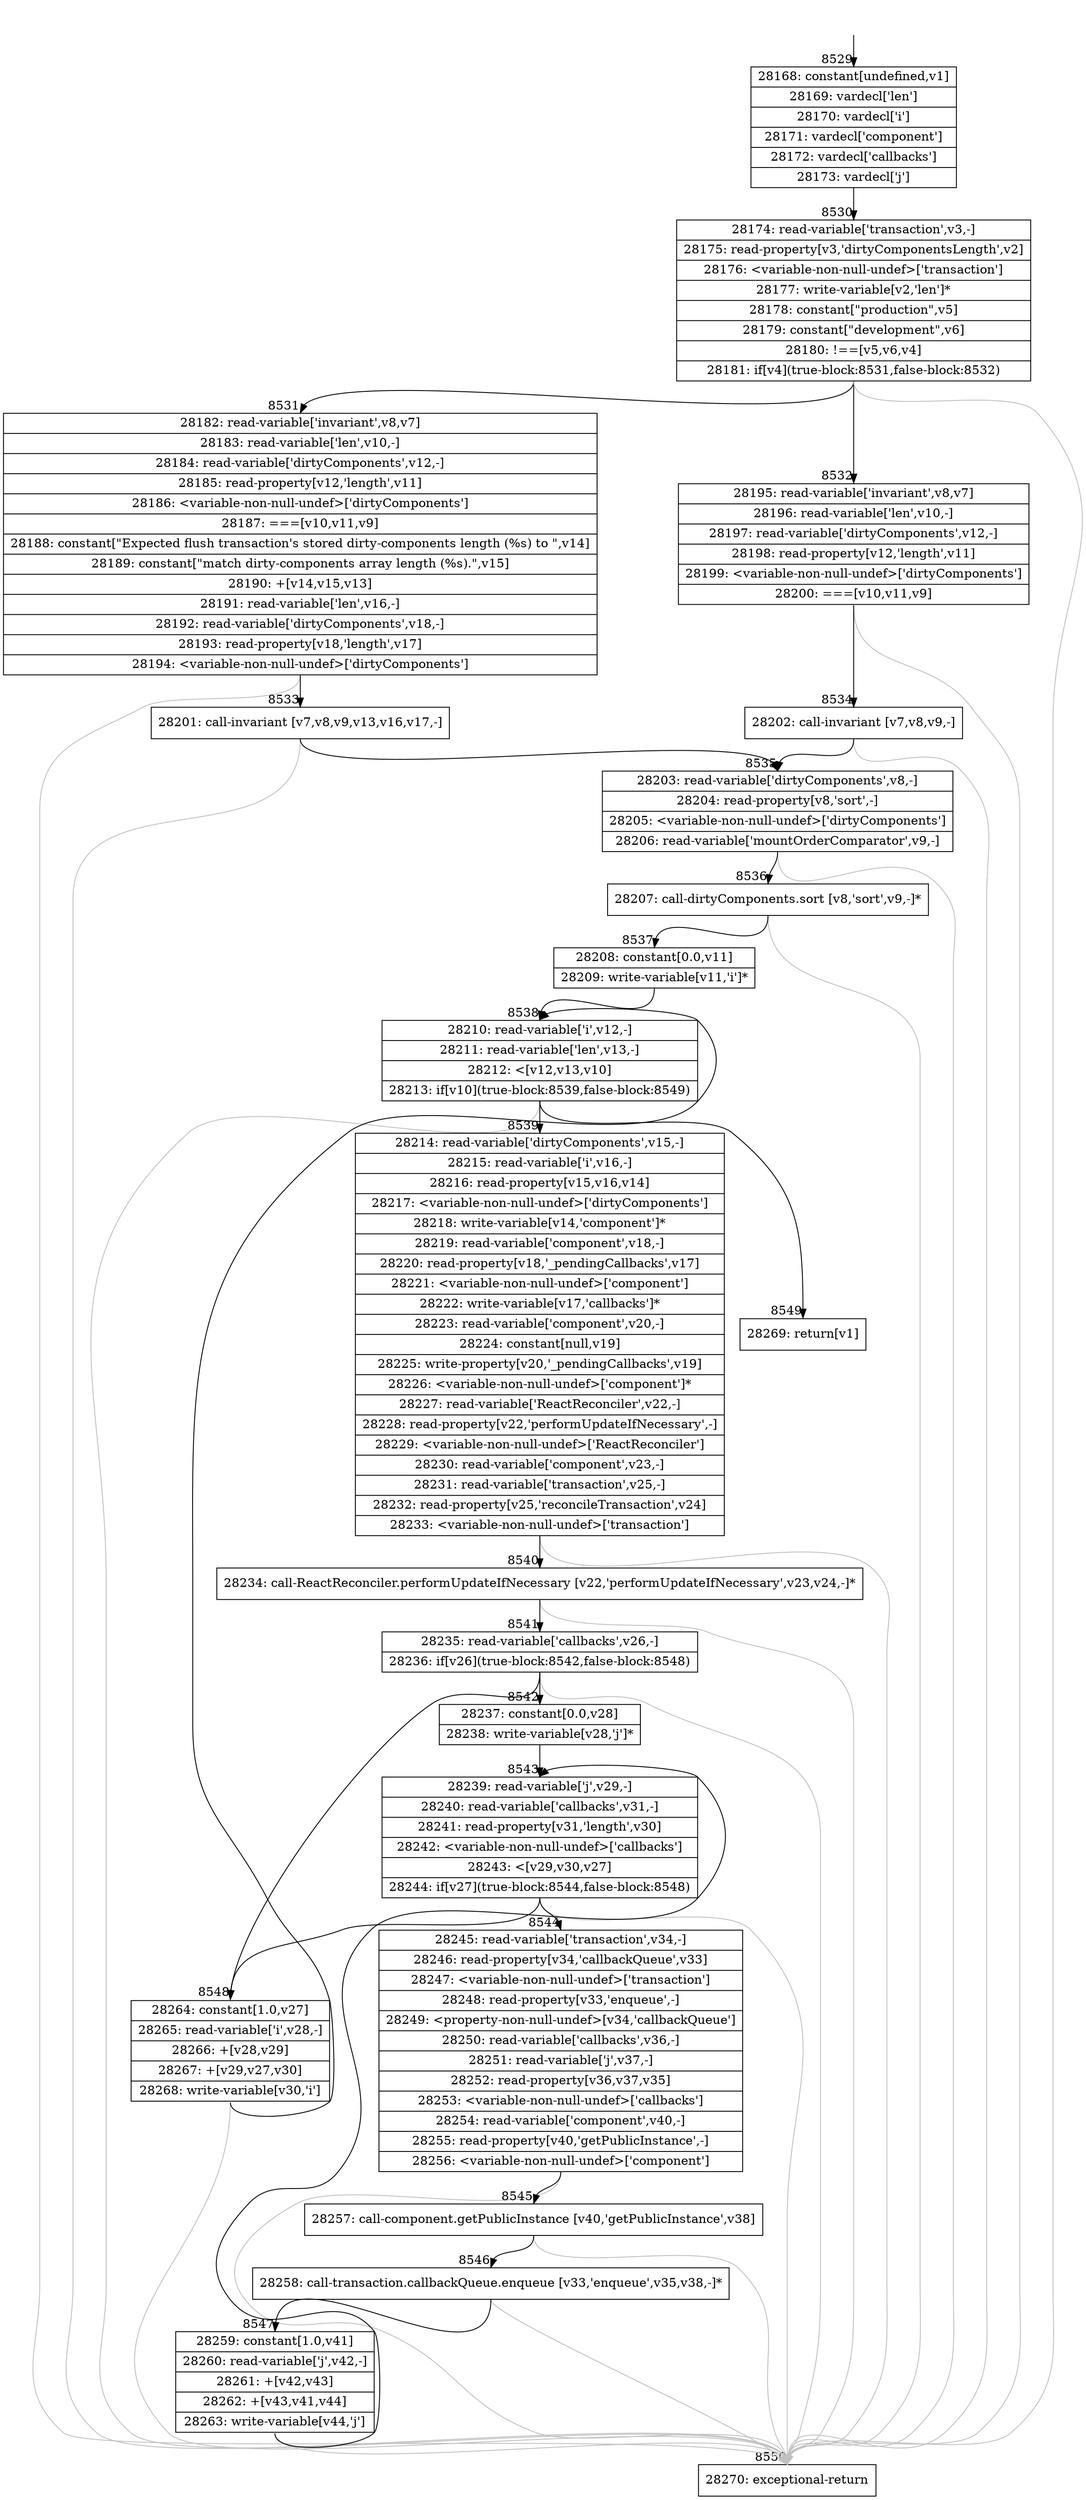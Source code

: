 digraph {
rankdir="TD"
BB_entry631[shape=none,label=""];
BB_entry631 -> BB8529 [tailport=s, headport=n, headlabel="    8529"]
BB8529 [shape=record label="{28168: constant[undefined,v1]|28169: vardecl['len']|28170: vardecl['i']|28171: vardecl['component']|28172: vardecl['callbacks']|28173: vardecl['j']}" ] 
BB8529 -> BB8530 [tailport=s, headport=n, headlabel="      8530"]
BB8530 [shape=record label="{28174: read-variable['transaction',v3,-]|28175: read-property[v3,'dirtyComponentsLength',v2]|28176: \<variable-non-null-undef\>['transaction']|28177: write-variable[v2,'len']*|28178: constant[\"production\",v5]|28179: constant[\"development\",v6]|28180: !==[v5,v6,v4]|28181: if[v4](true-block:8531,false-block:8532)}" ] 
BB8530 -> BB8531 [tailport=s, headport=n, headlabel="      8531"]
BB8530 -> BB8532 [tailport=s, headport=n, headlabel="      8532"]
BB8530 -> BB8550 [tailport=s, headport=n, color=gray, headlabel="      8550"]
BB8531 [shape=record label="{28182: read-variable['invariant',v8,v7]|28183: read-variable['len',v10,-]|28184: read-variable['dirtyComponents',v12,-]|28185: read-property[v12,'length',v11]|28186: \<variable-non-null-undef\>['dirtyComponents']|28187: ===[v10,v11,v9]|28188: constant[\"Expected flush transaction's stored dirty-components length (%s) to \",v14]|28189: constant[\"match dirty-components array length (%s).\",v15]|28190: +[v14,v15,v13]|28191: read-variable['len',v16,-]|28192: read-variable['dirtyComponents',v18,-]|28193: read-property[v18,'length',v17]|28194: \<variable-non-null-undef\>['dirtyComponents']}" ] 
BB8531 -> BB8533 [tailport=s, headport=n, headlabel="      8533"]
BB8531 -> BB8550 [tailport=s, headport=n, color=gray]
BB8532 [shape=record label="{28195: read-variable['invariant',v8,v7]|28196: read-variable['len',v10,-]|28197: read-variable['dirtyComponents',v12,-]|28198: read-property[v12,'length',v11]|28199: \<variable-non-null-undef\>['dirtyComponents']|28200: ===[v10,v11,v9]}" ] 
BB8532 -> BB8534 [tailport=s, headport=n, headlabel="      8534"]
BB8532 -> BB8550 [tailport=s, headport=n, color=gray]
BB8533 [shape=record label="{28201: call-invariant [v7,v8,v9,v13,v16,v17,-]}" ] 
BB8533 -> BB8535 [tailport=s, headport=n, headlabel="      8535"]
BB8533 -> BB8550 [tailport=s, headport=n, color=gray]
BB8534 [shape=record label="{28202: call-invariant [v7,v8,v9,-]}" ] 
BB8534 -> BB8535 [tailport=s, headport=n]
BB8534 -> BB8550 [tailport=s, headport=n, color=gray]
BB8535 [shape=record label="{28203: read-variable['dirtyComponents',v8,-]|28204: read-property[v8,'sort',-]|28205: \<variable-non-null-undef\>['dirtyComponents']|28206: read-variable['mountOrderComparator',v9,-]}" ] 
BB8535 -> BB8536 [tailport=s, headport=n, headlabel="      8536"]
BB8535 -> BB8550 [tailport=s, headport=n, color=gray]
BB8536 [shape=record label="{28207: call-dirtyComponents.sort [v8,'sort',v9,-]*}" ] 
BB8536 -> BB8537 [tailport=s, headport=n, headlabel="      8537"]
BB8536 -> BB8550 [tailport=s, headport=n, color=gray]
BB8537 [shape=record label="{28208: constant[0.0,v11]|28209: write-variable[v11,'i']*}" ] 
BB8537 -> BB8538 [tailport=s, headport=n, headlabel="      8538"]
BB8538 [shape=record label="{28210: read-variable['i',v12,-]|28211: read-variable['len',v13,-]|28212: \<[v12,v13,v10]|28213: if[v10](true-block:8539,false-block:8549)}" ] 
BB8538 -> BB8539 [tailport=s, headport=n, headlabel="      8539"]
BB8538 -> BB8549 [tailport=s, headport=n, headlabel="      8549"]
BB8538 -> BB8550 [tailport=s, headport=n, color=gray]
BB8539 [shape=record label="{28214: read-variable['dirtyComponents',v15,-]|28215: read-variable['i',v16,-]|28216: read-property[v15,v16,v14]|28217: \<variable-non-null-undef\>['dirtyComponents']|28218: write-variable[v14,'component']*|28219: read-variable['component',v18,-]|28220: read-property[v18,'_pendingCallbacks',v17]|28221: \<variable-non-null-undef\>['component']|28222: write-variable[v17,'callbacks']*|28223: read-variable['component',v20,-]|28224: constant[null,v19]|28225: write-property[v20,'_pendingCallbacks',v19]|28226: \<variable-non-null-undef\>['component']*|28227: read-variable['ReactReconciler',v22,-]|28228: read-property[v22,'performUpdateIfNecessary',-]|28229: \<variable-non-null-undef\>['ReactReconciler']|28230: read-variable['component',v23,-]|28231: read-variable['transaction',v25,-]|28232: read-property[v25,'reconcileTransaction',v24]|28233: \<variable-non-null-undef\>['transaction']}" ] 
BB8539 -> BB8540 [tailport=s, headport=n, headlabel="      8540"]
BB8539 -> BB8550 [tailport=s, headport=n, color=gray]
BB8540 [shape=record label="{28234: call-ReactReconciler.performUpdateIfNecessary [v22,'performUpdateIfNecessary',v23,v24,-]*}" ] 
BB8540 -> BB8541 [tailport=s, headport=n, headlabel="      8541"]
BB8540 -> BB8550 [tailport=s, headport=n, color=gray]
BB8541 [shape=record label="{28235: read-variable['callbacks',v26,-]|28236: if[v26](true-block:8542,false-block:8548)}" ] 
BB8541 -> BB8542 [tailport=s, headport=n, headlabel="      8542"]
BB8541 -> BB8548 [tailport=s, headport=n, headlabel="      8548"]
BB8541 -> BB8550 [tailport=s, headport=n, color=gray]
BB8542 [shape=record label="{28237: constant[0.0,v28]|28238: write-variable[v28,'j']*}" ] 
BB8542 -> BB8543 [tailport=s, headport=n, headlabel="      8543"]
BB8543 [shape=record label="{28239: read-variable['j',v29,-]|28240: read-variable['callbacks',v31,-]|28241: read-property[v31,'length',v30]|28242: \<variable-non-null-undef\>['callbacks']|28243: \<[v29,v30,v27]|28244: if[v27](true-block:8544,false-block:8548)}" ] 
BB8543 -> BB8544 [tailport=s, headport=n, headlabel="      8544"]
BB8543 -> BB8548 [tailport=s, headport=n]
BB8543 -> BB8550 [tailport=s, headport=n, color=gray]
BB8544 [shape=record label="{28245: read-variable['transaction',v34,-]|28246: read-property[v34,'callbackQueue',v33]|28247: \<variable-non-null-undef\>['transaction']|28248: read-property[v33,'enqueue',-]|28249: \<property-non-null-undef\>[v34,'callbackQueue']|28250: read-variable['callbacks',v36,-]|28251: read-variable['j',v37,-]|28252: read-property[v36,v37,v35]|28253: \<variable-non-null-undef\>['callbacks']|28254: read-variable['component',v40,-]|28255: read-property[v40,'getPublicInstance',-]|28256: \<variable-non-null-undef\>['component']}" ] 
BB8544 -> BB8545 [tailport=s, headport=n, headlabel="      8545"]
BB8544 -> BB8550 [tailport=s, headport=n, color=gray]
BB8545 [shape=record label="{28257: call-component.getPublicInstance [v40,'getPublicInstance',v38]}" ] 
BB8545 -> BB8546 [tailport=s, headport=n, headlabel="      8546"]
BB8545 -> BB8550 [tailport=s, headport=n, color=gray]
BB8546 [shape=record label="{28258: call-transaction.callbackQueue.enqueue [v33,'enqueue',v35,v38,-]*}" ] 
BB8546 -> BB8547 [tailport=s, headport=n, headlabel="      8547"]
BB8546 -> BB8550 [tailport=s, headport=n, color=gray]
BB8547 [shape=record label="{28259: constant[1.0,v41]|28260: read-variable['j',v42,-]|28261: +[v42,v43]|28262: +[v43,v41,v44]|28263: write-variable[v44,'j']}" ] 
BB8547 -> BB8543 [tailport=s, headport=n]
BB8547 -> BB8550 [tailport=s, headport=n, color=gray]
BB8548 [shape=record label="{28264: constant[1.0,v27]|28265: read-variable['i',v28,-]|28266: +[v28,v29]|28267: +[v29,v27,v30]|28268: write-variable[v30,'i']}" ] 
BB8548 -> BB8538 [tailport=s, headport=n]
BB8548 -> BB8550 [tailport=s, headport=n, color=gray]
BB8549 [shape=record label="{28269: return[v1]}" ] 
BB8550 [shape=record label="{28270: exceptional-return}" ] 
//#$~ 14943
}
